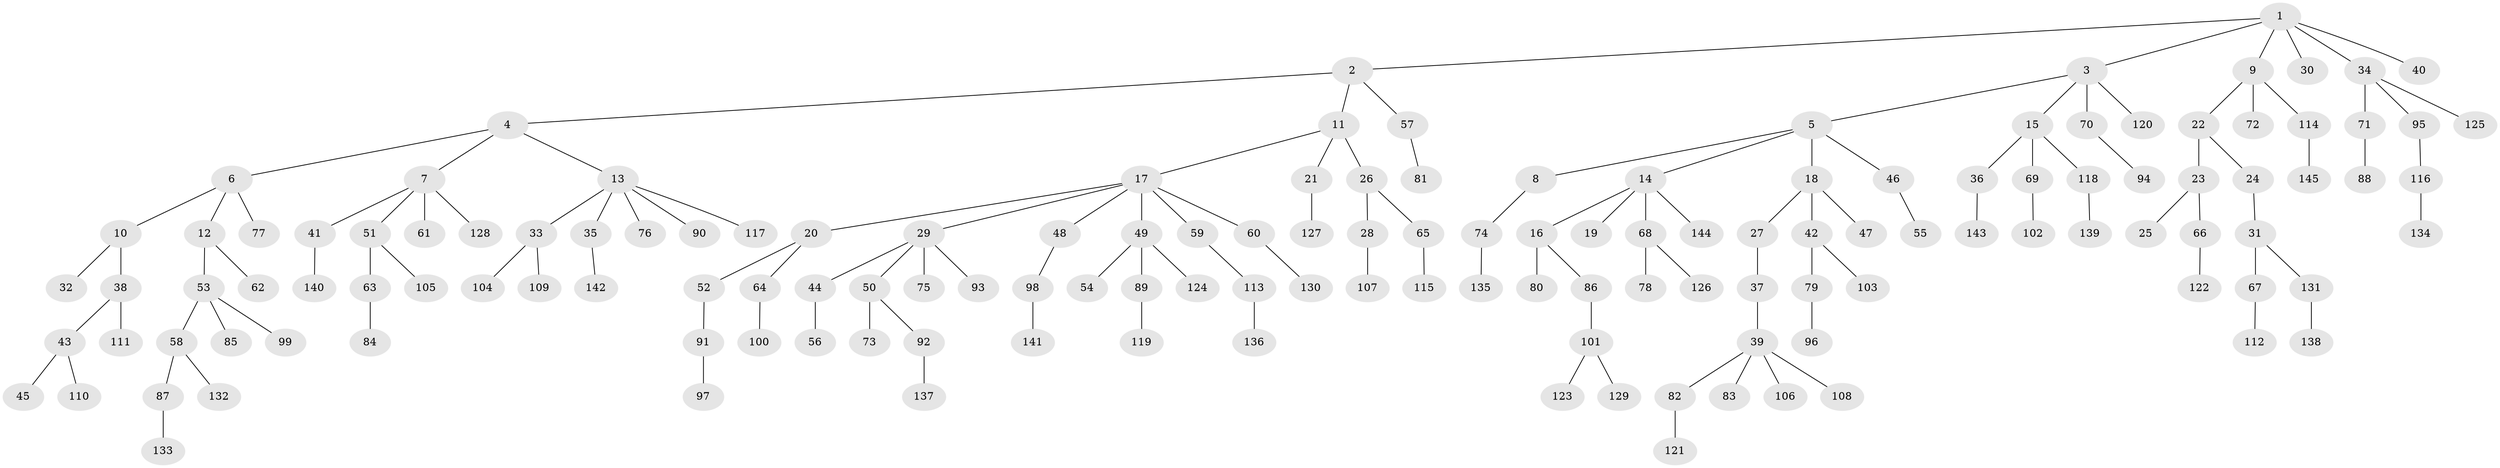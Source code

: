 // coarse degree distribution, {4: 0.06818181818181818, 3: 0.1590909090909091, 5: 0.022727272727272728, 2: 0.22727272727272727, 1: 0.5, 6: 0.022727272727272728}
// Generated by graph-tools (version 1.1) at 2025/52/03/04/25 22:52:03]
// undirected, 145 vertices, 144 edges
graph export_dot {
  node [color=gray90,style=filled];
  1;
  2;
  3;
  4;
  5;
  6;
  7;
  8;
  9;
  10;
  11;
  12;
  13;
  14;
  15;
  16;
  17;
  18;
  19;
  20;
  21;
  22;
  23;
  24;
  25;
  26;
  27;
  28;
  29;
  30;
  31;
  32;
  33;
  34;
  35;
  36;
  37;
  38;
  39;
  40;
  41;
  42;
  43;
  44;
  45;
  46;
  47;
  48;
  49;
  50;
  51;
  52;
  53;
  54;
  55;
  56;
  57;
  58;
  59;
  60;
  61;
  62;
  63;
  64;
  65;
  66;
  67;
  68;
  69;
  70;
  71;
  72;
  73;
  74;
  75;
  76;
  77;
  78;
  79;
  80;
  81;
  82;
  83;
  84;
  85;
  86;
  87;
  88;
  89;
  90;
  91;
  92;
  93;
  94;
  95;
  96;
  97;
  98;
  99;
  100;
  101;
  102;
  103;
  104;
  105;
  106;
  107;
  108;
  109;
  110;
  111;
  112;
  113;
  114;
  115;
  116;
  117;
  118;
  119;
  120;
  121;
  122;
  123;
  124;
  125;
  126;
  127;
  128;
  129;
  130;
  131;
  132;
  133;
  134;
  135;
  136;
  137;
  138;
  139;
  140;
  141;
  142;
  143;
  144;
  145;
  1 -- 2;
  1 -- 3;
  1 -- 9;
  1 -- 30;
  1 -- 34;
  1 -- 40;
  2 -- 4;
  2 -- 11;
  2 -- 57;
  3 -- 5;
  3 -- 15;
  3 -- 70;
  3 -- 120;
  4 -- 6;
  4 -- 7;
  4 -- 13;
  5 -- 8;
  5 -- 14;
  5 -- 18;
  5 -- 46;
  6 -- 10;
  6 -- 12;
  6 -- 77;
  7 -- 41;
  7 -- 51;
  7 -- 61;
  7 -- 128;
  8 -- 74;
  9 -- 22;
  9 -- 72;
  9 -- 114;
  10 -- 32;
  10 -- 38;
  11 -- 17;
  11 -- 21;
  11 -- 26;
  12 -- 53;
  12 -- 62;
  13 -- 33;
  13 -- 35;
  13 -- 76;
  13 -- 90;
  13 -- 117;
  14 -- 16;
  14 -- 19;
  14 -- 68;
  14 -- 144;
  15 -- 36;
  15 -- 69;
  15 -- 118;
  16 -- 80;
  16 -- 86;
  17 -- 20;
  17 -- 29;
  17 -- 48;
  17 -- 49;
  17 -- 59;
  17 -- 60;
  18 -- 27;
  18 -- 42;
  18 -- 47;
  20 -- 52;
  20 -- 64;
  21 -- 127;
  22 -- 23;
  22 -- 24;
  23 -- 25;
  23 -- 66;
  24 -- 31;
  26 -- 28;
  26 -- 65;
  27 -- 37;
  28 -- 107;
  29 -- 44;
  29 -- 50;
  29 -- 75;
  29 -- 93;
  31 -- 67;
  31 -- 131;
  33 -- 104;
  33 -- 109;
  34 -- 71;
  34 -- 95;
  34 -- 125;
  35 -- 142;
  36 -- 143;
  37 -- 39;
  38 -- 43;
  38 -- 111;
  39 -- 82;
  39 -- 83;
  39 -- 106;
  39 -- 108;
  41 -- 140;
  42 -- 79;
  42 -- 103;
  43 -- 45;
  43 -- 110;
  44 -- 56;
  46 -- 55;
  48 -- 98;
  49 -- 54;
  49 -- 89;
  49 -- 124;
  50 -- 73;
  50 -- 92;
  51 -- 63;
  51 -- 105;
  52 -- 91;
  53 -- 58;
  53 -- 85;
  53 -- 99;
  57 -- 81;
  58 -- 87;
  58 -- 132;
  59 -- 113;
  60 -- 130;
  63 -- 84;
  64 -- 100;
  65 -- 115;
  66 -- 122;
  67 -- 112;
  68 -- 78;
  68 -- 126;
  69 -- 102;
  70 -- 94;
  71 -- 88;
  74 -- 135;
  79 -- 96;
  82 -- 121;
  86 -- 101;
  87 -- 133;
  89 -- 119;
  91 -- 97;
  92 -- 137;
  95 -- 116;
  98 -- 141;
  101 -- 123;
  101 -- 129;
  113 -- 136;
  114 -- 145;
  116 -- 134;
  118 -- 139;
  131 -- 138;
}
